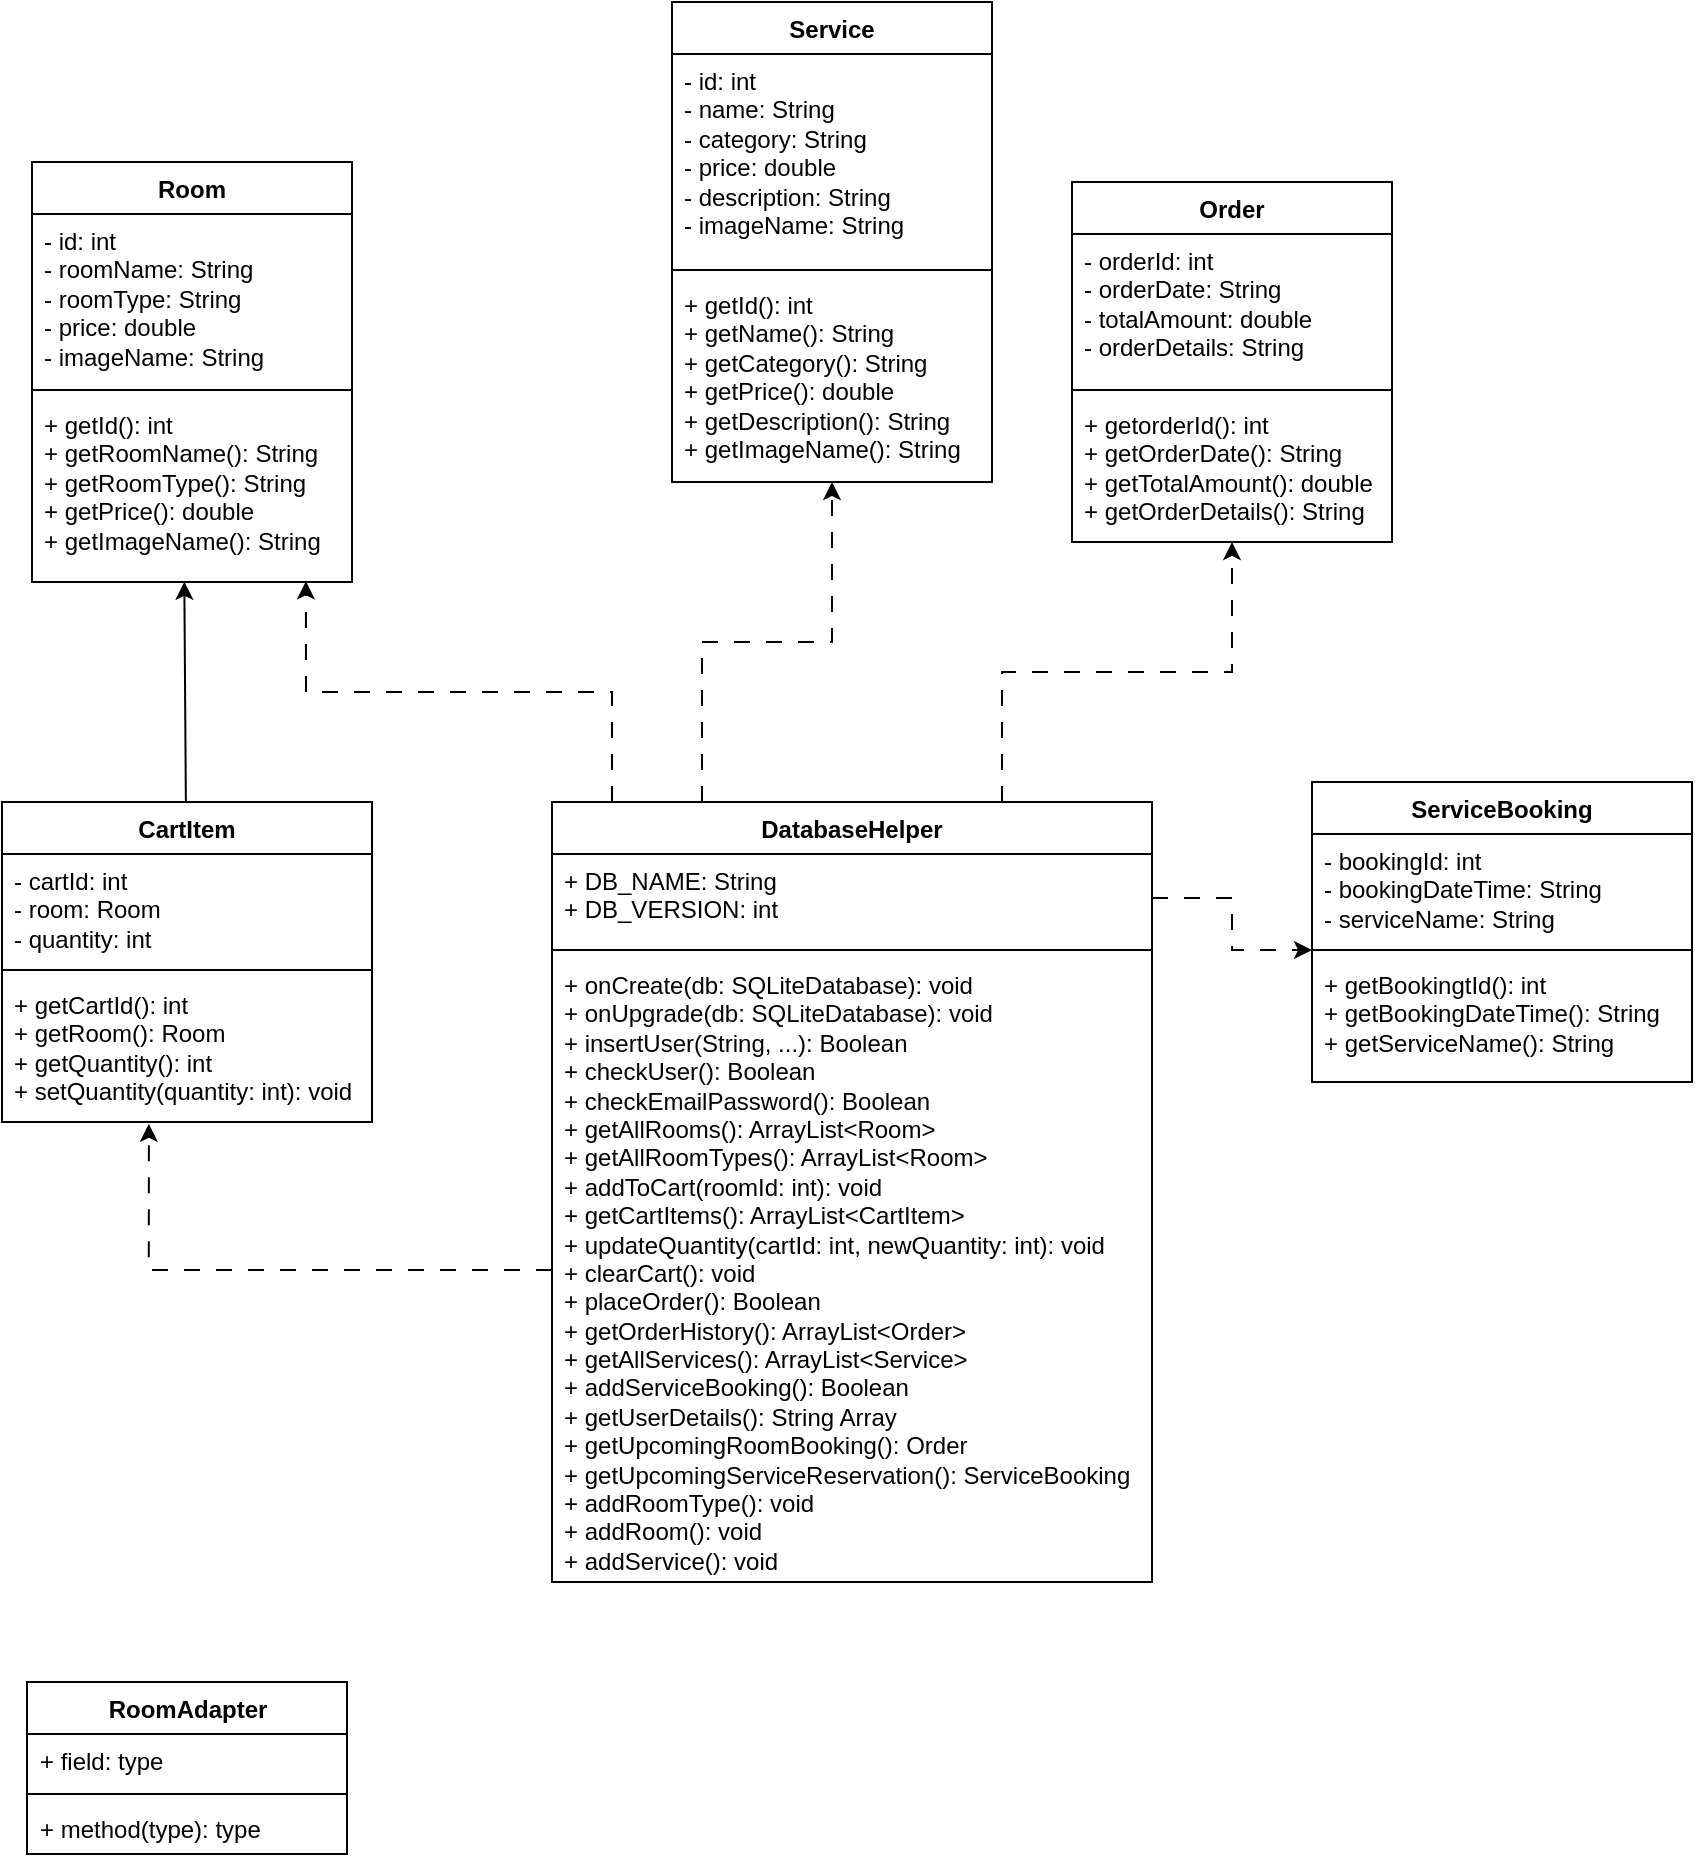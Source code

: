 <mxfile version="28.2.7">
  <diagram name="Page-1" id="-FD-WwoNRSB1jqXmBbmY">
    <mxGraphModel dx="915" dy="560" grid="1" gridSize="10" guides="1" tooltips="1" connect="1" arrows="1" fold="1" page="1" pageScale="1" pageWidth="850" pageHeight="1100" math="0" shadow="0">
      <root>
        <mxCell id="0" />
        <mxCell id="1" parent="0" />
        <mxCell id="3gHYaD6FzkBsOfii6fHW-1" value="Room" style="swimlane;fontStyle=1;align=center;verticalAlign=top;childLayout=stackLayout;horizontal=1;startSize=26;horizontalStack=0;resizeParent=1;resizeParentMax=0;resizeLast=0;collapsible=1;marginBottom=0;whiteSpace=wrap;html=1;" vertex="1" parent="1">
          <mxGeometry x="120" y="240" width="160" height="210" as="geometry">
            <mxRectangle x="141" y="200" width="70" height="30" as="alternateBounds" />
          </mxGeometry>
        </mxCell>
        <mxCell id="3gHYaD6FzkBsOfii6fHW-2" value="- id: int&lt;div&gt;- roomName: String&lt;/div&gt;&lt;div&gt;- roomType: String&lt;/div&gt;&lt;div&gt;- price: double&lt;/div&gt;&lt;div&gt;- imageName: String&lt;/div&gt;" style="text;strokeColor=none;fillColor=none;align=left;verticalAlign=top;spacingLeft=4;spacingRight=4;overflow=hidden;rotatable=0;points=[[0,0.5],[1,0.5]];portConstraint=eastwest;whiteSpace=wrap;html=1;" vertex="1" parent="3gHYaD6FzkBsOfii6fHW-1">
          <mxGeometry y="26" width="160" height="84" as="geometry" />
        </mxCell>
        <mxCell id="3gHYaD6FzkBsOfii6fHW-3" value="" style="line;strokeWidth=1;fillColor=none;align=left;verticalAlign=middle;spacingTop=-1;spacingLeft=3;spacingRight=3;rotatable=0;labelPosition=right;points=[];portConstraint=eastwest;strokeColor=inherit;" vertex="1" parent="3gHYaD6FzkBsOfii6fHW-1">
          <mxGeometry y="110" width="160" height="8" as="geometry" />
        </mxCell>
        <mxCell id="3gHYaD6FzkBsOfii6fHW-4" value="+ getId(): int&lt;div&gt;+ getRoomName(): String&lt;/div&gt;&lt;div&gt;+ getRoomType(): String&lt;/div&gt;&lt;div&gt;+ getPrice(): double&lt;/div&gt;&lt;div&gt;+ getImageName(): String&lt;/div&gt;" style="text;strokeColor=none;fillColor=none;align=left;verticalAlign=top;spacingLeft=4;spacingRight=4;overflow=hidden;rotatable=0;points=[[0,0.5],[1,0.5]];portConstraint=eastwest;whiteSpace=wrap;html=1;" vertex="1" parent="3gHYaD6FzkBsOfii6fHW-1">
          <mxGeometry y="118" width="160" height="92" as="geometry" />
        </mxCell>
        <mxCell id="3gHYaD6FzkBsOfii6fHW-5" value="Service" style="swimlane;fontStyle=1;align=center;verticalAlign=top;childLayout=stackLayout;horizontal=1;startSize=26;horizontalStack=0;resizeParent=1;resizeParentMax=0;resizeLast=0;collapsible=1;marginBottom=0;whiteSpace=wrap;html=1;" vertex="1" parent="1">
          <mxGeometry x="440" y="160" width="160" height="240" as="geometry">
            <mxRectangle x="141" y="200" width="70" height="30" as="alternateBounds" />
          </mxGeometry>
        </mxCell>
        <mxCell id="3gHYaD6FzkBsOfii6fHW-6" value="- id: int&lt;div&gt;- name: String&lt;/div&gt;&lt;div&gt;- category: String&lt;/div&gt;&lt;div&gt;- price: double&lt;/div&gt;&lt;div&gt;- description: String&lt;/div&gt;&lt;div&gt;- imageName: String&lt;/div&gt;" style="text;strokeColor=none;fillColor=none;align=left;verticalAlign=top;spacingLeft=4;spacingRight=4;overflow=hidden;rotatable=0;points=[[0,0.5],[1,0.5]];portConstraint=eastwest;whiteSpace=wrap;html=1;" vertex="1" parent="3gHYaD6FzkBsOfii6fHW-5">
          <mxGeometry y="26" width="160" height="104" as="geometry" />
        </mxCell>
        <mxCell id="3gHYaD6FzkBsOfii6fHW-7" value="" style="line;strokeWidth=1;fillColor=none;align=left;verticalAlign=middle;spacingTop=-1;spacingLeft=3;spacingRight=3;rotatable=0;labelPosition=right;points=[];portConstraint=eastwest;strokeColor=inherit;" vertex="1" parent="3gHYaD6FzkBsOfii6fHW-5">
          <mxGeometry y="130" width="160" height="8" as="geometry" />
        </mxCell>
        <mxCell id="3gHYaD6FzkBsOfii6fHW-8" value="+ getId(): int&lt;div&gt;+ getName(): String&lt;/div&gt;&lt;div&gt;+ getCategory(): String&lt;/div&gt;&lt;div&gt;+ getPrice(): double&lt;/div&gt;&lt;div&gt;+ getDescription(): String&lt;/div&gt;&lt;div&gt;+ getImageName(): String&lt;/div&gt;" style="text;strokeColor=none;fillColor=none;align=left;verticalAlign=top;spacingLeft=4;spacingRight=4;overflow=hidden;rotatable=0;points=[[0,0.5],[1,0.5]];portConstraint=eastwest;whiteSpace=wrap;html=1;" vertex="1" parent="3gHYaD6FzkBsOfii6fHW-5">
          <mxGeometry y="138" width="160" height="102" as="geometry" />
        </mxCell>
        <mxCell id="3gHYaD6FzkBsOfii6fHW-9" value="Order" style="swimlane;fontStyle=1;align=center;verticalAlign=top;childLayout=stackLayout;horizontal=1;startSize=26;horizontalStack=0;resizeParent=1;resizeParentMax=0;resizeLast=0;collapsible=1;marginBottom=0;whiteSpace=wrap;html=1;" vertex="1" parent="1">
          <mxGeometry x="640" y="250" width="160" height="180" as="geometry">
            <mxRectangle x="141" y="200" width="70" height="30" as="alternateBounds" />
          </mxGeometry>
        </mxCell>
        <mxCell id="3gHYaD6FzkBsOfii6fHW-10" value="- orderId: int&lt;div&gt;- orderDate: String&lt;/div&gt;&lt;div&gt;- totalAmount: double&lt;/div&gt;&lt;div&gt;- orderDetails: String&lt;/div&gt;" style="text;strokeColor=none;fillColor=none;align=left;verticalAlign=top;spacingLeft=4;spacingRight=4;overflow=hidden;rotatable=0;points=[[0,0.5],[1,0.5]];portConstraint=eastwest;whiteSpace=wrap;html=1;" vertex="1" parent="3gHYaD6FzkBsOfii6fHW-9">
          <mxGeometry y="26" width="160" height="74" as="geometry" />
        </mxCell>
        <mxCell id="3gHYaD6FzkBsOfii6fHW-11" value="" style="line;strokeWidth=1;fillColor=none;align=left;verticalAlign=middle;spacingTop=-1;spacingLeft=3;spacingRight=3;rotatable=0;labelPosition=right;points=[];portConstraint=eastwest;strokeColor=inherit;" vertex="1" parent="3gHYaD6FzkBsOfii6fHW-9">
          <mxGeometry y="100" width="160" height="8" as="geometry" />
        </mxCell>
        <mxCell id="3gHYaD6FzkBsOfii6fHW-12" value="+ getorderId(): int&lt;div&gt;+ getOrderDate(): String&lt;/div&gt;&lt;div&gt;+ getTotalAmount(): double&lt;/div&gt;&lt;div&gt;+ getOrderDetails(): String&lt;/div&gt;" style="text;strokeColor=none;fillColor=none;align=left;verticalAlign=top;spacingLeft=4;spacingRight=4;overflow=hidden;rotatable=0;points=[[0,0.5],[1,0.5]];portConstraint=eastwest;whiteSpace=wrap;html=1;" vertex="1" parent="3gHYaD6FzkBsOfii6fHW-9">
          <mxGeometry y="108" width="160" height="72" as="geometry" />
        </mxCell>
        <mxCell id="3gHYaD6FzkBsOfii6fHW-14" value="CartItem" style="swimlane;fontStyle=1;align=center;verticalAlign=top;childLayout=stackLayout;horizontal=1;startSize=26;horizontalStack=0;resizeParent=1;resizeParentMax=0;resizeLast=0;collapsible=1;marginBottom=0;whiteSpace=wrap;html=1;" vertex="1" parent="1">
          <mxGeometry x="105" y="560" width="185" height="160" as="geometry">
            <mxRectangle x="141" y="200" width="70" height="30" as="alternateBounds" />
          </mxGeometry>
        </mxCell>
        <mxCell id="3gHYaD6FzkBsOfii6fHW-15" value="- cartId: int&lt;div&gt;- room: Room&lt;/div&gt;&lt;div&gt;- quantity: int&lt;/div&gt;" style="text;strokeColor=none;fillColor=none;align=left;verticalAlign=top;spacingLeft=4;spacingRight=4;overflow=hidden;rotatable=0;points=[[0,0.5],[1,0.5]];portConstraint=eastwest;whiteSpace=wrap;html=1;" vertex="1" parent="3gHYaD6FzkBsOfii6fHW-14">
          <mxGeometry y="26" width="185" height="54" as="geometry" />
        </mxCell>
        <mxCell id="3gHYaD6FzkBsOfii6fHW-16" value="" style="line;strokeWidth=1;fillColor=none;align=left;verticalAlign=middle;spacingTop=-1;spacingLeft=3;spacingRight=3;rotatable=0;labelPosition=right;points=[];portConstraint=eastwest;strokeColor=inherit;" vertex="1" parent="3gHYaD6FzkBsOfii6fHW-14">
          <mxGeometry y="80" width="185" height="8" as="geometry" />
        </mxCell>
        <mxCell id="3gHYaD6FzkBsOfii6fHW-17" value="+ getCartId(): int&lt;div&gt;+ getRoom(): Room&lt;/div&gt;&lt;div&gt;+ getQuantity(): int&lt;/div&gt;&lt;div&gt;+ setQuantity(quantity: int): void&lt;/div&gt;" style="text;strokeColor=none;fillColor=none;align=left;verticalAlign=top;spacingLeft=4;spacingRight=4;overflow=hidden;rotatable=0;points=[[0,0.5],[1,0.5]];portConstraint=eastwest;whiteSpace=wrap;html=1;" vertex="1" parent="3gHYaD6FzkBsOfii6fHW-14">
          <mxGeometry y="88" width="185" height="72" as="geometry" />
        </mxCell>
        <mxCell id="3gHYaD6FzkBsOfii6fHW-18" value="ServiceBooking" style="swimlane;fontStyle=1;align=center;verticalAlign=top;childLayout=stackLayout;horizontal=1;startSize=26;horizontalStack=0;resizeParent=1;resizeParentMax=0;resizeLast=0;collapsible=1;marginBottom=0;whiteSpace=wrap;html=1;" vertex="1" parent="1">
          <mxGeometry x="760" y="550" width="190" height="150" as="geometry">
            <mxRectangle x="141" y="200" width="70" height="30" as="alternateBounds" />
          </mxGeometry>
        </mxCell>
        <mxCell id="3gHYaD6FzkBsOfii6fHW-19" value="- bookingId: int&lt;div&gt;- bookingDateTime: String&lt;/div&gt;&lt;div&gt;- serviceName: String&lt;/div&gt;" style="text;strokeColor=none;fillColor=none;align=left;verticalAlign=top;spacingLeft=4;spacingRight=4;overflow=hidden;rotatable=0;points=[[0,0.5],[1,0.5]];portConstraint=eastwest;whiteSpace=wrap;html=1;" vertex="1" parent="3gHYaD6FzkBsOfii6fHW-18">
          <mxGeometry y="26" width="190" height="54" as="geometry" />
        </mxCell>
        <mxCell id="3gHYaD6FzkBsOfii6fHW-20" value="" style="line;strokeWidth=1;fillColor=none;align=left;verticalAlign=middle;spacingTop=-1;spacingLeft=3;spacingRight=3;rotatable=0;labelPosition=right;points=[];portConstraint=eastwest;strokeColor=inherit;" vertex="1" parent="3gHYaD6FzkBsOfii6fHW-18">
          <mxGeometry y="80" width="190" height="8" as="geometry" />
        </mxCell>
        <mxCell id="3gHYaD6FzkBsOfii6fHW-21" value="+ getBookingtId(): int&lt;div&gt;+ getBookingDateTime(): String&lt;/div&gt;&lt;div&gt;+ getServiceName(): String&lt;/div&gt;" style="text;strokeColor=none;fillColor=none;align=left;verticalAlign=top;spacingLeft=4;spacingRight=4;overflow=hidden;rotatable=0;points=[[0,0.5],[1,0.5]];portConstraint=eastwest;whiteSpace=wrap;html=1;" vertex="1" parent="3gHYaD6FzkBsOfii6fHW-18">
          <mxGeometry y="88" width="190" height="62" as="geometry" />
        </mxCell>
        <mxCell id="3gHYaD6FzkBsOfii6fHW-46" style="edgeStyle=orthogonalEdgeStyle;rounded=0;orthogonalLoop=1;jettySize=auto;html=1;exitX=0.75;exitY=0;exitDx=0;exitDy=0;entryX=0.5;entryY=1;entryDx=0;entryDy=0;dashed=1;dashPattern=8 8;" edge="1" parent="1" source="3gHYaD6FzkBsOfii6fHW-22" target="3gHYaD6FzkBsOfii6fHW-9">
          <mxGeometry relative="1" as="geometry" />
        </mxCell>
        <mxCell id="3gHYaD6FzkBsOfii6fHW-22" value="DatabaseHelper" style="swimlane;fontStyle=1;align=center;verticalAlign=top;childLayout=stackLayout;horizontal=1;startSize=26;horizontalStack=0;resizeParent=1;resizeParentMax=0;resizeLast=0;collapsible=1;marginBottom=0;whiteSpace=wrap;html=1;" vertex="1" parent="1">
          <mxGeometry x="380" y="560" width="300" height="390" as="geometry" />
        </mxCell>
        <mxCell id="3gHYaD6FzkBsOfii6fHW-23" value="+ DB_NAME: String&lt;div&gt;+ DB_VERSION: int&lt;/div&gt;" style="text;strokeColor=none;fillColor=none;align=left;verticalAlign=top;spacingLeft=4;spacingRight=4;overflow=hidden;rotatable=0;points=[[0,0.5],[1,0.5]];portConstraint=eastwest;whiteSpace=wrap;html=1;" vertex="1" parent="3gHYaD6FzkBsOfii6fHW-22">
          <mxGeometry y="26" width="300" height="44" as="geometry" />
        </mxCell>
        <mxCell id="3gHYaD6FzkBsOfii6fHW-24" value="" style="line;strokeWidth=1;fillColor=none;align=left;verticalAlign=middle;spacingTop=-1;spacingLeft=3;spacingRight=3;rotatable=0;labelPosition=right;points=[];portConstraint=eastwest;strokeColor=inherit;" vertex="1" parent="3gHYaD6FzkBsOfii6fHW-22">
          <mxGeometry y="70" width="300" height="8" as="geometry" />
        </mxCell>
        <mxCell id="3gHYaD6FzkBsOfii6fHW-25" value="+ onCreate(db: SQLiteDatabase): void&lt;div&gt;+ onUpgrade(&lt;span style=&quot;background-color: transparent; color: light-dark(rgb(0, 0, 0), rgb(255, 255, 255));&quot;&gt;db: SQLiteDatabase&lt;/span&gt;&lt;span style=&quot;background-color: transparent; color: light-dark(rgb(0, 0, 0), rgb(255, 255, 255));&quot;&gt;): void&lt;/span&gt;&lt;/div&gt;&lt;div&gt;+ insertUser(String, ...): Boolean&lt;/div&gt;&lt;div&gt;+ checkUser(): Boolean&lt;/div&gt;&lt;div&gt;+ checkEmailPassword(): Boolean&lt;/div&gt;&lt;div&gt;+ getAllRooms(): ArrayList&amp;lt;Room&amp;gt;&lt;/div&gt;&lt;div&gt;+ getAllRoomTypes(): ArrayList&amp;lt;Room&amp;gt;&lt;/div&gt;&lt;div&gt;+ addToCart(roomId: int): void&lt;/div&gt;&lt;div&gt;+ getCartItems(): ArrayList&amp;lt;CartItem&amp;gt;&lt;/div&gt;&lt;div&gt;+ updateQuantity(cartId: int, newQuantity: int): void&lt;/div&gt;&lt;div&gt;+ clearCart(): void&lt;/div&gt;&lt;div&gt;+ placeOrder(): Boolean&lt;/div&gt;&lt;div&gt;+ getOrderHistory(): ArrayList&amp;lt;Order&amp;gt;&lt;/div&gt;&lt;div&gt;+ getAllServices(): ArrayList&amp;lt;Service&amp;gt;&lt;/div&gt;&lt;div&gt;+ addServiceBooking(): Boolean&lt;/div&gt;&lt;div&gt;+ getUserDetails(): String Array&lt;/div&gt;&lt;div&gt;+ getUpcomingRoomBooking(): Order&lt;/div&gt;&lt;div&gt;+ getUpcomingServiceReservation(): ServiceBooking&lt;/div&gt;&lt;div&gt;+ addRoomType(): void&lt;/div&gt;&lt;div&gt;+ addRoom(): void&lt;/div&gt;&lt;div&gt;+ addService(): void&lt;/div&gt;" style="text;strokeColor=none;fillColor=none;align=left;verticalAlign=top;spacingLeft=4;spacingRight=4;overflow=hidden;rotatable=0;points=[[0,0.5],[1,0.5]];portConstraint=eastwest;whiteSpace=wrap;html=1;" vertex="1" parent="3gHYaD6FzkBsOfii6fHW-22">
          <mxGeometry y="78" width="300" height="312" as="geometry" />
        </mxCell>
        <mxCell id="3gHYaD6FzkBsOfii6fHW-41" style="rounded=0;orthogonalLoop=1;jettySize=auto;html=1;entryX=0.476;entryY=0.999;entryDx=0;entryDy=0;entryPerimeter=0;" edge="1" parent="1" source="3gHYaD6FzkBsOfii6fHW-14" target="3gHYaD6FzkBsOfii6fHW-4">
          <mxGeometry relative="1" as="geometry" />
        </mxCell>
        <mxCell id="3gHYaD6FzkBsOfii6fHW-43" style="edgeStyle=orthogonalEdgeStyle;rounded=0;orthogonalLoop=1;jettySize=auto;html=1;entryX=0.856;entryY=0.996;entryDx=0;entryDy=0;entryPerimeter=0;dashed=1;dashPattern=8 8;" edge="1" parent="1" target="3gHYaD6FzkBsOfii6fHW-4">
          <mxGeometry relative="1" as="geometry">
            <mxPoint x="410" y="560" as="sourcePoint" />
            <mxPoint x="230" y="460" as="targetPoint" />
            <Array as="points">
              <mxPoint x="410" y="560" />
              <mxPoint x="410" y="505" />
              <mxPoint x="257" y="505" />
            </Array>
          </mxGeometry>
        </mxCell>
        <mxCell id="3gHYaD6FzkBsOfii6fHW-44" style="edgeStyle=orthogonalEdgeStyle;rounded=0;orthogonalLoop=1;jettySize=auto;html=1;exitX=0.25;exitY=0;exitDx=0;exitDy=0;entryX=0.5;entryY=1;entryDx=0;entryDy=0;entryPerimeter=0;dashed=1;dashPattern=8 8;" edge="1" parent="1" source="3gHYaD6FzkBsOfii6fHW-22" target="3gHYaD6FzkBsOfii6fHW-8">
          <mxGeometry relative="1" as="geometry" />
        </mxCell>
        <mxCell id="3gHYaD6FzkBsOfii6fHW-48" style="edgeStyle=orthogonalEdgeStyle;rounded=0;orthogonalLoop=1;jettySize=auto;html=1;exitX=0;exitY=0.5;exitDx=0;exitDy=0;entryX=0.397;entryY=1.013;entryDx=0;entryDy=0;entryPerimeter=0;dashed=1;dashPattern=8 8;" edge="1" parent="1" source="3gHYaD6FzkBsOfii6fHW-25" target="3gHYaD6FzkBsOfii6fHW-17">
          <mxGeometry relative="1" as="geometry" />
        </mxCell>
        <mxCell id="3gHYaD6FzkBsOfii6fHW-50" style="edgeStyle=orthogonalEdgeStyle;rounded=0;orthogonalLoop=1;jettySize=auto;html=1;exitX=1;exitY=0.5;exitDx=0;exitDy=0;dashed=1;dashPattern=8 8;" edge="1" parent="1" source="3gHYaD6FzkBsOfii6fHW-23" target="3gHYaD6FzkBsOfii6fHW-20">
          <mxGeometry relative="1" as="geometry" />
        </mxCell>
        <mxCell id="3gHYaD6FzkBsOfii6fHW-51" value="RoomAdapter" style="swimlane;fontStyle=1;align=center;verticalAlign=top;childLayout=stackLayout;horizontal=1;startSize=26;horizontalStack=0;resizeParent=1;resizeParentMax=0;resizeLast=0;collapsible=1;marginBottom=0;whiteSpace=wrap;html=1;" vertex="1" parent="1">
          <mxGeometry x="117.5" y="1000" width="160" height="86" as="geometry" />
        </mxCell>
        <mxCell id="3gHYaD6FzkBsOfii6fHW-52" value="+ field: type" style="text;strokeColor=none;fillColor=none;align=left;verticalAlign=top;spacingLeft=4;spacingRight=4;overflow=hidden;rotatable=0;points=[[0,0.5],[1,0.5]];portConstraint=eastwest;whiteSpace=wrap;html=1;" vertex="1" parent="3gHYaD6FzkBsOfii6fHW-51">
          <mxGeometry y="26" width="160" height="26" as="geometry" />
        </mxCell>
        <mxCell id="3gHYaD6FzkBsOfii6fHW-53" value="" style="line;strokeWidth=1;fillColor=none;align=left;verticalAlign=middle;spacingTop=-1;spacingLeft=3;spacingRight=3;rotatable=0;labelPosition=right;points=[];portConstraint=eastwest;strokeColor=inherit;" vertex="1" parent="3gHYaD6FzkBsOfii6fHW-51">
          <mxGeometry y="52" width="160" height="8" as="geometry" />
        </mxCell>
        <mxCell id="3gHYaD6FzkBsOfii6fHW-54" value="+ method(type): type" style="text;strokeColor=none;fillColor=none;align=left;verticalAlign=top;spacingLeft=4;spacingRight=4;overflow=hidden;rotatable=0;points=[[0,0.5],[1,0.5]];portConstraint=eastwest;whiteSpace=wrap;html=1;" vertex="1" parent="3gHYaD6FzkBsOfii6fHW-51">
          <mxGeometry y="60" width="160" height="26" as="geometry" />
        </mxCell>
      </root>
    </mxGraphModel>
  </diagram>
</mxfile>
